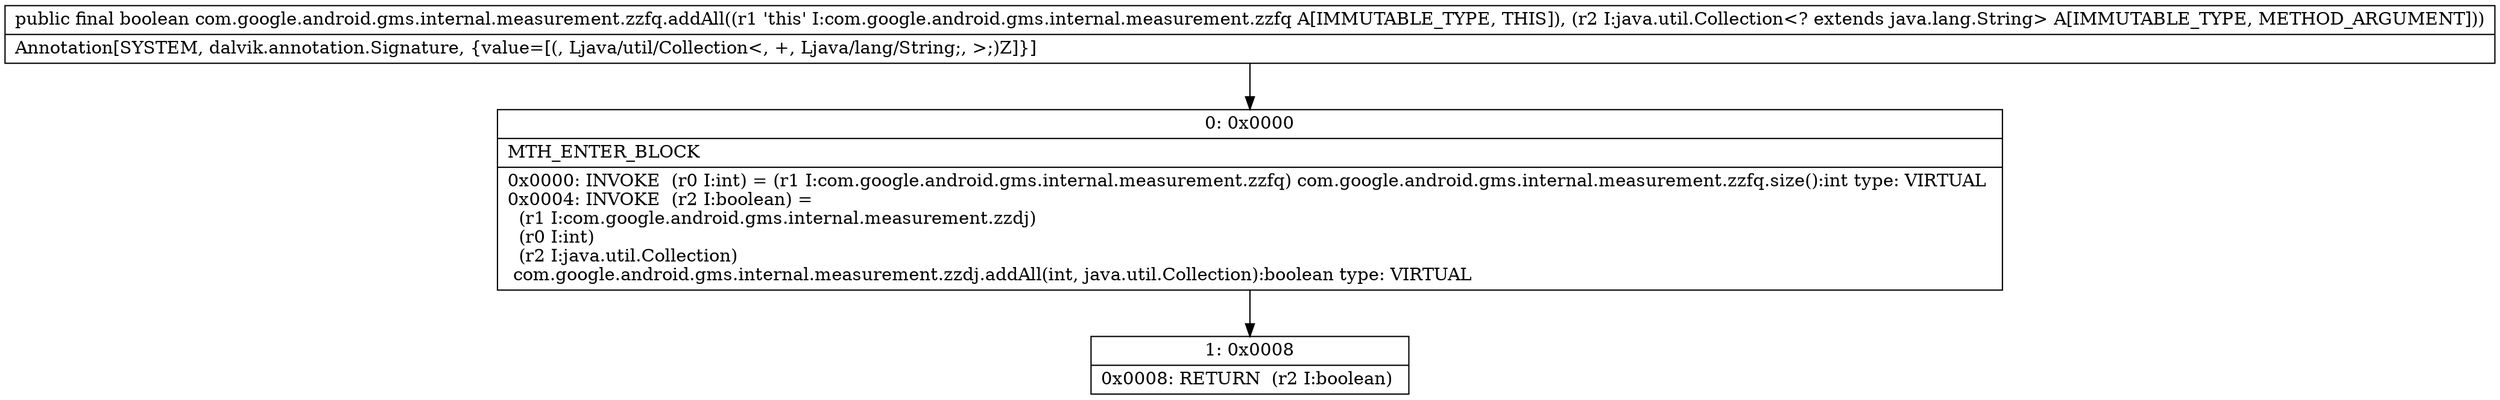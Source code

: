 digraph "CFG forcom.google.android.gms.internal.measurement.zzfq.addAll(Ljava\/util\/Collection;)Z" {
Node_0 [shape=record,label="{0\:\ 0x0000|MTH_ENTER_BLOCK\l|0x0000: INVOKE  (r0 I:int) = (r1 I:com.google.android.gms.internal.measurement.zzfq) com.google.android.gms.internal.measurement.zzfq.size():int type: VIRTUAL \l0x0004: INVOKE  (r2 I:boolean) = \l  (r1 I:com.google.android.gms.internal.measurement.zzdj)\l  (r0 I:int)\l  (r2 I:java.util.Collection)\l com.google.android.gms.internal.measurement.zzdj.addAll(int, java.util.Collection):boolean type: VIRTUAL \l}"];
Node_1 [shape=record,label="{1\:\ 0x0008|0x0008: RETURN  (r2 I:boolean) \l}"];
MethodNode[shape=record,label="{public final boolean com.google.android.gms.internal.measurement.zzfq.addAll((r1 'this' I:com.google.android.gms.internal.measurement.zzfq A[IMMUTABLE_TYPE, THIS]), (r2 I:java.util.Collection\<? extends java.lang.String\> A[IMMUTABLE_TYPE, METHOD_ARGUMENT]))  | Annotation[SYSTEM, dalvik.annotation.Signature, \{value=[(, Ljava\/util\/Collection\<, +, Ljava\/lang\/String;, \>;)Z]\}]\l}"];
MethodNode -> Node_0;
Node_0 -> Node_1;
}

